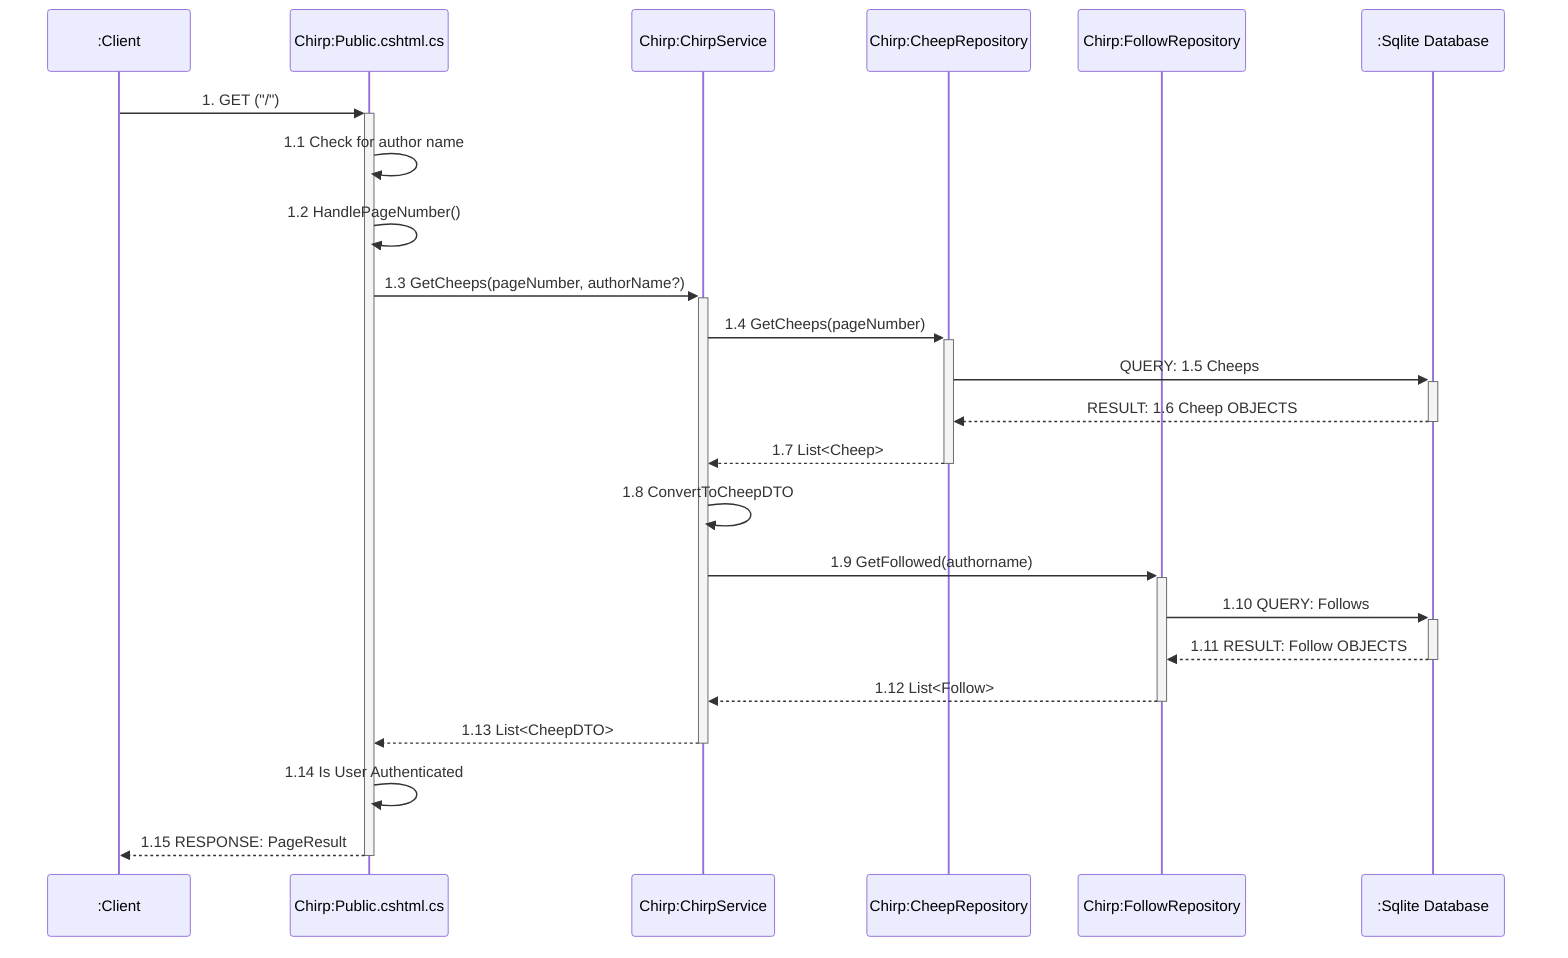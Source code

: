 sequenceDiagram
  participant Client as :Client
  participant Chirp as Chirp:Public.cshtml.cs
  participant ChirpService as Chirp:ChirpService
  participant cheepRepo as Chirp:CheepRepository
  participant followRepo as Chirp:FollowRepository
  participant db as :Sqlite Database



  Client ->>+ Chirp: 1. GET ("/")
  Chirp ->> Chirp: 1.1 Check for author name
  Chirp ->> Chirp: 1.2 HandlePageNumber()
  Chirp ->>+ ChirpService: 1.3 GetCheeps(pageNumber, authorName?)
  ChirpService->>+cheepRepo: 1.4 GetCheeps(pageNumber)
  cheepRepo->>+db: QUERY: 1.5 Cheeps
  db-->>-cheepRepo: RESULT: 1.6 Cheep OBJECTS
  cheepRepo-->>-ChirpService: 1.7 List<Cheep>
  ChirpService ->> ChirpService: 1.8 ConvertToCheepDTO
  ChirpService->>+followRepo: 1.9 GetFollowed(authorname)
  followRepo->>+db: 1.10 QUERY: Follows
  db -->>- followRepo: 1.11 RESULT: Follow OBJECTS
  followRepo -->>-ChirpService: 1.12 List<Follow>
  ChirpService -->>- Chirp: 1.13 List<CheepDTO>
  Chirp ->> Chirp: 1.14 Is User Authenticated
  Chirp -->>- Client: 1.15 RESPONSE: PageResult
